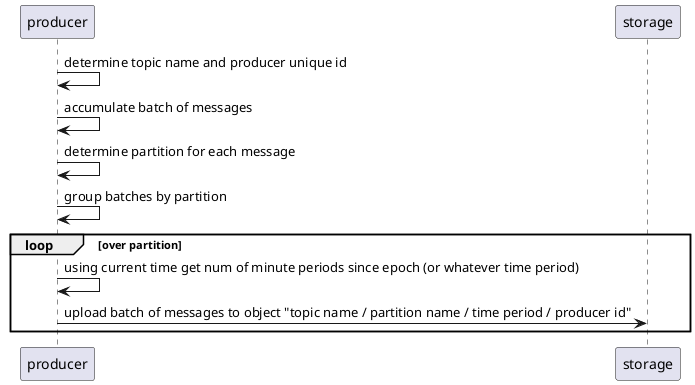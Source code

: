@startuml

producer -> producer: determine topic name and producer unique id
producer -> producer: accumulate batch of messages
producer -> producer: determine partition for each message
producer -> producer: group batches by partition
loop over partition
    producer -> producer: using current time get num of minute periods since epoch (or whatever time period)
    producer -> storage: upload batch of messages to object "topic name / partition name / time period / producer id"
end loop

@enduml